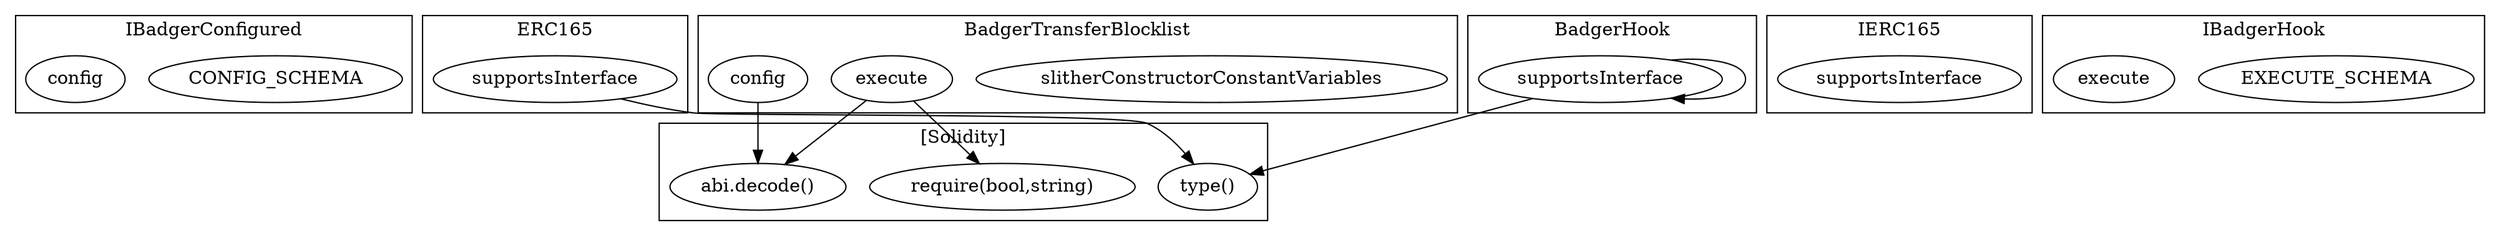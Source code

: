 strict digraph {
subgraph cluster_6468_IBadgerConfigured {
label = "IBadgerConfigured"
"6468_CONFIG_SCHEMA" [label="CONFIG_SCHEMA"]
"6468_config" [label="config"]
}subgraph cluster_3081_ERC165 {
label = "ERC165"
"3081_supportsInterface" [label="supportsInterface"]
}subgraph cluster_6068_BadgerTransferBlocklist {
label = "BadgerTransferBlocklist"
"6068_slitherConstructorConstantVariables" [label="slitherConstructorConstantVariables"]
"6068_execute" [label="execute"]
"6068_config" [label="config"]
}subgraph cluster_3093_IERC165 {
label = "IERC165"
"3093_supportsInterface" [label="supportsInterface"]
}subgraph cluster_6488_IBadgerHook {
label = "IBadgerHook"
"6488_EXECUTE_SCHEMA" [label="EXECUTE_SCHEMA"]
"6488_execute" [label="execute"]
}subgraph cluster_4956_BadgerHook {
label = "BadgerHook"
"4956_supportsInterface" [label="supportsInterface"]
"4956_supportsInterface" -> "4956_supportsInterface"
}subgraph cluster_solidity {
label = "[Solidity]"
"abi.decode()" 
"require(bool,string)" 
"type()" 
"3081_supportsInterface" -> "type()"
"6068_execute" -> "require(bool,string)"
"4956_supportsInterface" -> "type()"
"6068_execute" -> "abi.decode()"
"6068_config" -> "abi.decode()"
}
}
